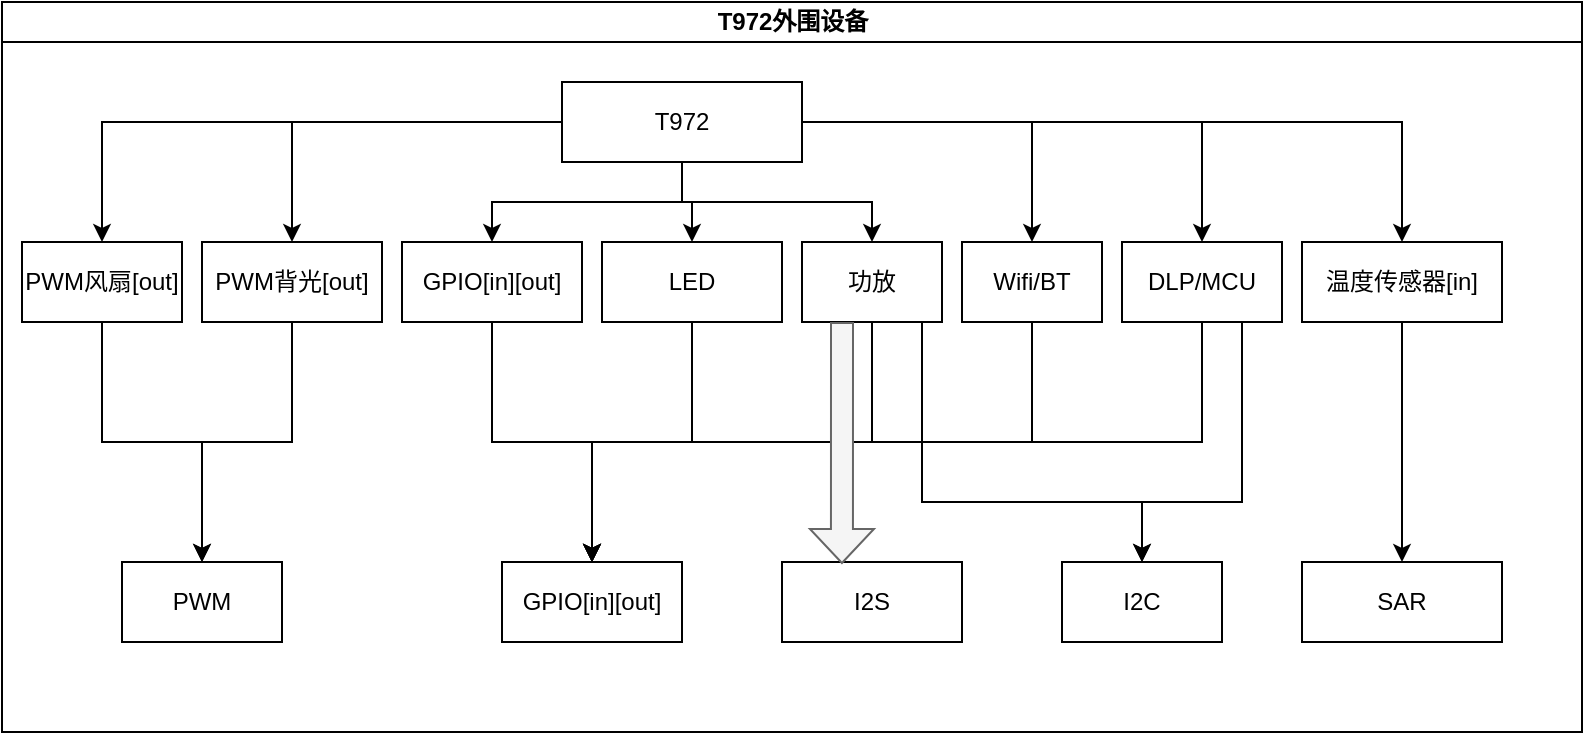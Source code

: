 <mxfile version="20.5.3" type="github">
  <diagram id="prtHgNgQTEPvFCAcTncT" name="Page-1">
    <mxGraphModel dx="1375" dy="754" grid="0" gridSize="10" guides="1" tooltips="1" connect="1" arrows="1" fold="1" page="1" pageScale="1" pageWidth="827" pageHeight="1169" math="0" shadow="0">
      <root>
        <mxCell id="0" />
        <mxCell id="1" parent="0" />
        <mxCell id="dNxyNK7c78bLwvsdeMH5-11" value="T972外围设备" style="swimlane;html=1;startSize=20;horizontal=1;containerType=tree;glass=0;" parent="1" vertex="1">
          <mxGeometry x="16" y="77" width="790" height="365" as="geometry" />
        </mxCell>
        <mxCell id="IXwrkkj6AqFhvnLED8V5-1" value="T972" style="rounded=0;whiteSpace=wrap;html=1;" vertex="1" parent="dNxyNK7c78bLwvsdeMH5-11">
          <mxGeometry x="280" y="40" width="120" height="40" as="geometry" />
        </mxCell>
        <mxCell id="IXwrkkj6AqFhvnLED8V5-2" value="" style="edgeStyle=orthogonalEdgeStyle;rounded=0;orthogonalLoop=1;jettySize=auto;html=1;" edge="1" source="IXwrkkj6AqFhvnLED8V5-1" target="IXwrkkj6AqFhvnLED8V5-3" parent="dNxyNK7c78bLwvsdeMH5-11">
          <mxGeometry relative="1" as="geometry" />
        </mxCell>
        <mxCell id="IXwrkkj6AqFhvnLED8V5-3" value="GPIO[in][out]" style="rounded=0;whiteSpace=wrap;html=1;" vertex="1" parent="dNxyNK7c78bLwvsdeMH5-11">
          <mxGeometry x="200" y="120" width="90" height="40" as="geometry" />
        </mxCell>
        <mxCell id="IXwrkkj6AqFhvnLED8V5-4" value="" style="edgeStyle=orthogonalEdgeStyle;rounded=0;orthogonalLoop=1;jettySize=auto;html=1;" edge="1" source="IXwrkkj6AqFhvnLED8V5-1" target="IXwrkkj6AqFhvnLED8V5-5" parent="dNxyNK7c78bLwvsdeMH5-11">
          <mxGeometry relative="1" as="geometry" />
        </mxCell>
        <mxCell id="IXwrkkj6AqFhvnLED8V5-5" value="PWM风扇[out]" style="rounded=0;whiteSpace=wrap;html=1;" vertex="1" parent="dNxyNK7c78bLwvsdeMH5-11">
          <mxGeometry x="10" y="120" width="80" height="40" as="geometry" />
        </mxCell>
        <mxCell id="IXwrkkj6AqFhvnLED8V5-6" value="" style="edgeStyle=orthogonalEdgeStyle;rounded=0;orthogonalLoop=1;jettySize=auto;html=1;" edge="1" source="IXwrkkj6AqFhvnLED8V5-1" target="IXwrkkj6AqFhvnLED8V5-7" parent="dNxyNK7c78bLwvsdeMH5-11">
          <mxGeometry relative="1" as="geometry" />
        </mxCell>
        <mxCell id="IXwrkkj6AqFhvnLED8V5-21" style="edgeStyle=orthogonalEdgeStyle;rounded=0;orthogonalLoop=1;jettySize=auto;html=1;entryX=0.5;entryY=0;entryDx=0;entryDy=0;" edge="1" parent="dNxyNK7c78bLwvsdeMH5-11" source="IXwrkkj6AqFhvnLED8V5-7" target="IXwrkkj6AqFhvnLED8V5-20">
          <mxGeometry relative="1" as="geometry" />
        </mxCell>
        <mxCell id="IXwrkkj6AqFhvnLED8V5-7" value="PWM背光[out]" style="rounded=0;whiteSpace=wrap;html=1;" vertex="1" parent="dNxyNK7c78bLwvsdeMH5-11">
          <mxGeometry x="100" y="120" width="90" height="40" as="geometry" />
        </mxCell>
        <mxCell id="IXwrkkj6AqFhvnLED8V5-8" value="" style="edgeStyle=orthogonalEdgeStyle;rounded=0;orthogonalLoop=1;jettySize=auto;html=1;" edge="1" source="IXwrkkj6AqFhvnLED8V5-1" target="IXwrkkj6AqFhvnLED8V5-9" parent="dNxyNK7c78bLwvsdeMH5-11">
          <mxGeometry relative="1" as="geometry" />
        </mxCell>
        <mxCell id="IXwrkkj6AqFhvnLED8V5-24" style="edgeStyle=orthogonalEdgeStyle;rounded=0;orthogonalLoop=1;jettySize=auto;html=1;" edge="1" parent="dNxyNK7c78bLwvsdeMH5-11" source="IXwrkkj6AqFhvnLED8V5-9" target="IXwrkkj6AqFhvnLED8V5-23">
          <mxGeometry relative="1" as="geometry" />
        </mxCell>
        <mxCell id="IXwrkkj6AqFhvnLED8V5-9" value="LED" style="rounded=0;whiteSpace=wrap;html=1;" vertex="1" parent="dNxyNK7c78bLwvsdeMH5-11">
          <mxGeometry x="300" y="120" width="90" height="40" as="geometry" />
        </mxCell>
        <mxCell id="IXwrkkj6AqFhvnLED8V5-10" value="" style="edgeStyle=orthogonalEdgeStyle;rounded=0;orthogonalLoop=1;jettySize=auto;html=1;" edge="1" source="IXwrkkj6AqFhvnLED8V5-1" target="IXwrkkj6AqFhvnLED8V5-11" parent="dNxyNK7c78bLwvsdeMH5-11">
          <mxGeometry relative="1" as="geometry" />
        </mxCell>
        <mxCell id="IXwrkkj6AqFhvnLED8V5-25" style="edgeStyle=orthogonalEdgeStyle;rounded=0;orthogonalLoop=1;jettySize=auto;html=1;entryX=0.5;entryY=0;entryDx=0;entryDy=0;" edge="1" parent="dNxyNK7c78bLwvsdeMH5-11" source="IXwrkkj6AqFhvnLED8V5-11" target="IXwrkkj6AqFhvnLED8V5-23">
          <mxGeometry relative="1" as="geometry">
            <Array as="points">
              <mxPoint x="435" y="220" />
              <mxPoint x="295" y="220" />
            </Array>
          </mxGeometry>
        </mxCell>
        <mxCell id="IXwrkkj6AqFhvnLED8V5-38" style="edgeStyle=orthogonalEdgeStyle;rounded=0;orthogonalLoop=1;jettySize=auto;html=1;entryX=0.5;entryY=0;entryDx=0;entryDy=0;" edge="1" parent="dNxyNK7c78bLwvsdeMH5-11" source="IXwrkkj6AqFhvnLED8V5-11" target="IXwrkkj6AqFhvnLED8V5-35">
          <mxGeometry relative="1" as="geometry">
            <Array as="points">
              <mxPoint x="460" y="250" />
              <mxPoint x="570" y="250" />
            </Array>
          </mxGeometry>
        </mxCell>
        <mxCell id="IXwrkkj6AqFhvnLED8V5-11" value="功放" style="rounded=0;whiteSpace=wrap;html=1;" vertex="1" parent="dNxyNK7c78bLwvsdeMH5-11">
          <mxGeometry x="400" y="120" width="70" height="40" as="geometry" />
        </mxCell>
        <mxCell id="IXwrkkj6AqFhvnLED8V5-12" value="" style="edgeStyle=orthogonalEdgeStyle;rounded=0;orthogonalLoop=1;jettySize=auto;html=1;" edge="1" source="IXwrkkj6AqFhvnLED8V5-1" target="IXwrkkj6AqFhvnLED8V5-13" parent="dNxyNK7c78bLwvsdeMH5-11">
          <mxGeometry relative="1" as="geometry" />
        </mxCell>
        <mxCell id="IXwrkkj6AqFhvnLED8V5-26" style="edgeStyle=orthogonalEdgeStyle;rounded=0;orthogonalLoop=1;jettySize=auto;html=1;entryX=0.5;entryY=0;entryDx=0;entryDy=0;" edge="1" parent="dNxyNK7c78bLwvsdeMH5-11" source="IXwrkkj6AqFhvnLED8V5-13" target="IXwrkkj6AqFhvnLED8V5-23">
          <mxGeometry relative="1" as="geometry">
            <Array as="points">
              <mxPoint x="515" y="220" />
              <mxPoint x="295" y="220" />
            </Array>
          </mxGeometry>
        </mxCell>
        <mxCell id="IXwrkkj6AqFhvnLED8V5-13" value="Wifi/BT" style="rounded=0;whiteSpace=wrap;html=1;" vertex="1" parent="dNxyNK7c78bLwvsdeMH5-11">
          <mxGeometry x="480" y="120" width="70" height="40" as="geometry" />
        </mxCell>
        <mxCell id="IXwrkkj6AqFhvnLED8V5-14" value="" style="edgeStyle=orthogonalEdgeStyle;rounded=0;orthogonalLoop=1;jettySize=auto;html=1;" edge="1" source="IXwrkkj6AqFhvnLED8V5-1" target="IXwrkkj6AqFhvnLED8V5-15" parent="dNxyNK7c78bLwvsdeMH5-11">
          <mxGeometry relative="1" as="geometry" />
        </mxCell>
        <mxCell id="IXwrkkj6AqFhvnLED8V5-27" style="edgeStyle=orthogonalEdgeStyle;rounded=0;orthogonalLoop=1;jettySize=auto;html=1;entryX=0.5;entryY=0;entryDx=0;entryDy=0;" edge="1" parent="dNxyNK7c78bLwvsdeMH5-11" source="IXwrkkj6AqFhvnLED8V5-15" target="IXwrkkj6AqFhvnLED8V5-23">
          <mxGeometry relative="1" as="geometry">
            <Array as="points">
              <mxPoint x="600" y="220" />
              <mxPoint x="295" y="220" />
            </Array>
          </mxGeometry>
        </mxCell>
        <mxCell id="IXwrkkj6AqFhvnLED8V5-15" value="DLP/MCU" style="rounded=0;whiteSpace=wrap;html=1;" vertex="1" parent="dNxyNK7c78bLwvsdeMH5-11">
          <mxGeometry x="560" y="120" width="80" height="40" as="geometry" />
        </mxCell>
        <mxCell id="IXwrkkj6AqFhvnLED8V5-16" value="" style="edgeStyle=orthogonalEdgeStyle;rounded=0;orthogonalLoop=1;jettySize=auto;html=1;" edge="1" source="IXwrkkj6AqFhvnLED8V5-1" target="IXwrkkj6AqFhvnLED8V5-17" parent="dNxyNK7c78bLwvsdeMH5-11">
          <mxGeometry relative="1" as="geometry" />
        </mxCell>
        <mxCell id="IXwrkkj6AqFhvnLED8V5-17" value="温度传感器[in]" style="rounded=0;whiteSpace=wrap;html=1;" vertex="1" parent="dNxyNK7c78bLwvsdeMH5-11">
          <mxGeometry x="650" y="120" width="100" height="40" as="geometry" />
        </mxCell>
        <mxCell id="IXwrkkj6AqFhvnLED8V5-19" value="" style="edgeStyle=orthogonalEdgeStyle;rounded=0;orthogonalLoop=1;jettySize=auto;html=1;" edge="1" target="IXwrkkj6AqFhvnLED8V5-20" source="IXwrkkj6AqFhvnLED8V5-5" parent="dNxyNK7c78bLwvsdeMH5-11">
          <mxGeometry relative="1" as="geometry">
            <mxPoint x="320" y="140" as="sourcePoint" />
          </mxGeometry>
        </mxCell>
        <mxCell id="IXwrkkj6AqFhvnLED8V5-20" value="PWM" style="rounded=0;whiteSpace=wrap;html=1;" vertex="1" parent="dNxyNK7c78bLwvsdeMH5-11">
          <mxGeometry x="60" y="280" width="80" height="40" as="geometry" />
        </mxCell>
        <mxCell id="IXwrkkj6AqFhvnLED8V5-22" value="" style="edgeStyle=orthogonalEdgeStyle;rounded=0;orthogonalLoop=1;jettySize=auto;html=1;" edge="1" target="IXwrkkj6AqFhvnLED8V5-23" source="IXwrkkj6AqFhvnLED8V5-3" parent="dNxyNK7c78bLwvsdeMH5-11">
          <mxGeometry relative="1" as="geometry">
            <mxPoint x="380" y="160" as="sourcePoint" />
          </mxGeometry>
        </mxCell>
        <mxCell id="IXwrkkj6AqFhvnLED8V5-23" value="GPIO[in][out]" style="rounded=0;whiteSpace=wrap;html=1;" vertex="1" parent="dNxyNK7c78bLwvsdeMH5-11">
          <mxGeometry x="250" y="280" width="90" height="40" as="geometry" />
        </mxCell>
        <mxCell id="IXwrkkj6AqFhvnLED8V5-29" value="" style="edgeStyle=orthogonalEdgeStyle;rounded=0;orthogonalLoop=1;jettySize=auto;html=1;" edge="1" target="IXwrkkj6AqFhvnLED8V5-30" source="IXwrkkj6AqFhvnLED8V5-17" parent="dNxyNK7c78bLwvsdeMH5-11">
          <mxGeometry relative="1" as="geometry">
            <mxPoint x="440" y="140" as="sourcePoint" />
          </mxGeometry>
        </mxCell>
        <mxCell id="IXwrkkj6AqFhvnLED8V5-30" value="SAR" style="rounded=0;whiteSpace=wrap;html=1;" vertex="1" parent="dNxyNK7c78bLwvsdeMH5-11">
          <mxGeometry x="650" y="280" width="100" height="40" as="geometry" />
        </mxCell>
        <mxCell id="IXwrkkj6AqFhvnLED8V5-32" value="I2S" style="rounded=0;whiteSpace=wrap;html=1;" vertex="1" parent="dNxyNK7c78bLwvsdeMH5-11">
          <mxGeometry x="390" y="280" width="90" height="40" as="geometry" />
        </mxCell>
        <mxCell id="IXwrkkj6AqFhvnLED8V5-34" value="" style="edgeStyle=orthogonalEdgeStyle;rounded=0;orthogonalLoop=1;jettySize=auto;html=1;" edge="1" target="IXwrkkj6AqFhvnLED8V5-35" source="IXwrkkj6AqFhvnLED8V5-15" parent="dNxyNK7c78bLwvsdeMH5-11">
          <mxGeometry relative="1" as="geometry">
            <mxPoint x="440" y="140" as="sourcePoint" />
            <Array as="points">
              <mxPoint x="620" y="250" />
              <mxPoint x="570" y="250" />
            </Array>
          </mxGeometry>
        </mxCell>
        <mxCell id="IXwrkkj6AqFhvnLED8V5-35" value="I2C" style="rounded=0;whiteSpace=wrap;html=1;" vertex="1" parent="dNxyNK7c78bLwvsdeMH5-11">
          <mxGeometry x="530" y="280" width="80" height="40" as="geometry" />
        </mxCell>
        <mxCell id="IXwrkkj6AqFhvnLED8V5-39" value="" style="shape=flexArrow;endArrow=classic;html=1;rounded=0;width=11;endSize=5.33;entryX=0.333;entryY=0.025;entryDx=0;entryDy=0;entryPerimeter=0;fillColor=#f5f5f5;strokeColor=#666666;" edge="1" parent="dNxyNK7c78bLwvsdeMH5-11" target="IXwrkkj6AqFhvnLED8V5-32">
          <mxGeometry width="50" height="50" relative="1" as="geometry">
            <mxPoint x="420" y="160" as="sourcePoint" />
            <mxPoint x="400" y="280" as="targetPoint" />
          </mxGeometry>
        </mxCell>
      </root>
    </mxGraphModel>
  </diagram>
</mxfile>
